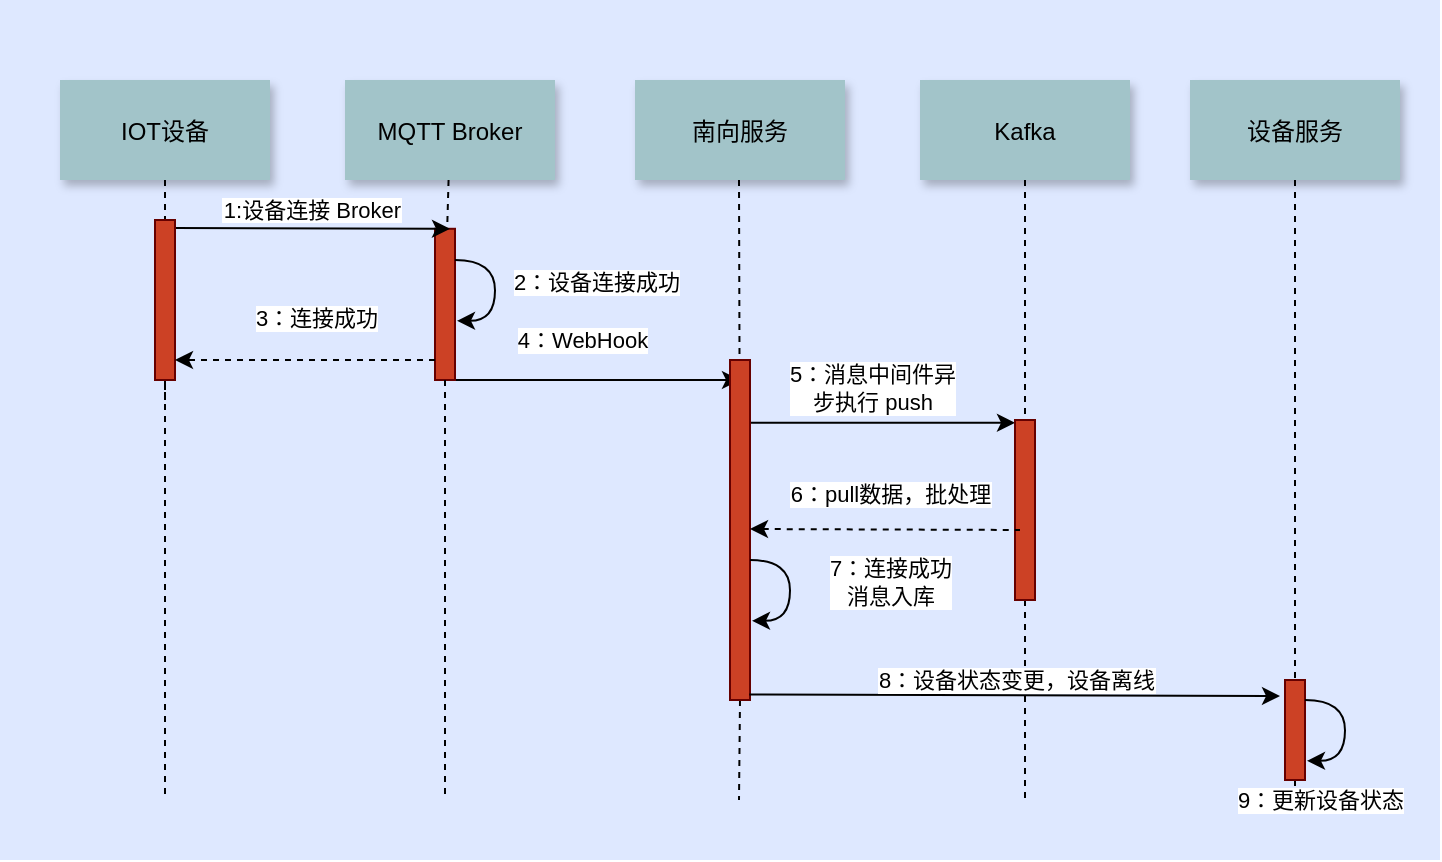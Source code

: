 <mxfile version="14.2.9" type="github">
  <diagram id="VvyG5RbCxfyscHtyyaEf" name="第 1 页">
    <mxGraphModel dx="860" dy="474" grid="0" gridSize="10" guides="1" tooltips="1" connect="1" arrows="1" fold="1" page="0" pageScale="1" pageWidth="827" pageHeight="1169" math="0" shadow="0">
      <root>
        <mxCell id="0" />
        <mxCell id="1" parent="0" />
        <mxCell id="AgHkcmkOBM7y0kxUVe3D-1" value="" style="fillColor=#DEE8FF;strokeColor=none" vertex="1" parent="1">
          <mxGeometry x="80" y="20" width="720" height="430" as="geometry" />
        </mxCell>
        <mxCell id="AgHkcmkOBM7y0kxUVe3D-2" value="IOT设备" style="shadow=1;fillColor=#A2C4C9;strokeColor=none" vertex="1" parent="1">
          <mxGeometry x="110" y="60" width="105" height="50" as="geometry" />
        </mxCell>
        <mxCell id="AgHkcmkOBM7y0kxUVe3D-3" value="" style="edgeStyle=orthogonalEdgeStyle;rounded=0;orthogonalLoop=1;jettySize=auto;html=1;entryX=0;entryY=0.25;entryDx=0;entryDy=0;" edge="1" parent="1">
          <mxGeometry relative="1" as="geometry">
            <mxPoint x="450" y="210" as="targetPoint" />
            <Array as="points">
              <mxPoint x="382.5" y="210" />
              <mxPoint x="382.5" y="210" />
            </Array>
            <mxPoint x="307.5" y="210" as="sourcePoint" />
          </mxGeometry>
        </mxCell>
        <mxCell id="AgHkcmkOBM7y0kxUVe3D-4" value="4：WebHook" style="edgeLabel;html=1;align=center;verticalAlign=middle;resizable=0;points=[];" vertex="1" connectable="0" parent="AgHkcmkOBM7y0kxUVe3D-3">
          <mxGeometry x="-0.372" y="1" relative="1" as="geometry">
            <mxPoint x="19" y="-19" as="offset" />
          </mxGeometry>
        </mxCell>
        <mxCell id="AgHkcmkOBM7y0kxUVe3D-5" value="" style="fillColor=#CC4125;strokeColor=#660000" vertex="1" parent="1">
          <mxGeometry x="297.5" y="134.39" width="10" height="75.61" as="geometry" />
        </mxCell>
        <mxCell id="AgHkcmkOBM7y0kxUVe3D-6" value="MQTT Broker" style="shadow=1;fillColor=#A2C4C9;strokeColor=none" vertex="1" parent="1">
          <mxGeometry x="252.5" y="60" width="105" height="50" as="geometry" />
        </mxCell>
        <mxCell id="AgHkcmkOBM7y0kxUVe3D-7" value="" style="edgeStyle=none;endArrow=none;dashed=1" edge="1" parent="1" source="AgHkcmkOBM7y0kxUVe3D-6" target="AgHkcmkOBM7y0kxUVe3D-5">
          <mxGeometry x="229.835" y="165" width="100" height="100" as="geometry">
            <mxPoint x="304.759" y="110" as="sourcePoint" />
            <mxPoint x="305.076" y="165" as="targetPoint" />
          </mxGeometry>
        </mxCell>
        <mxCell id="AgHkcmkOBM7y0kxUVe3D-8" value="南向服务" style="shadow=1;fillColor=#A2C4C9;strokeColor=none" vertex="1" parent="1">
          <mxGeometry x="397.504" y="60.0" width="105" height="50" as="geometry" />
        </mxCell>
        <mxCell id="AgHkcmkOBM7y0kxUVe3D-9" value="Kafka" style="shadow=1;fillColor=#A2C4C9;strokeColor=none" vertex="1" parent="1">
          <mxGeometry x="540" y="60" width="105" height="50" as="geometry" />
        </mxCell>
        <mxCell id="AgHkcmkOBM7y0kxUVe3D-10" value="" style="edgeStyle=elbowEdgeStyle;elbow=horizontal;endArrow=none;dashed=1" edge="1" parent="1" source="AgHkcmkOBM7y0kxUVe3D-2">
          <mxGeometry x="187.5" y="310" width="100" height="100" as="geometry">
            <mxPoint x="187.5" y="410" as="sourcePoint" />
            <mxPoint x="162.5" y="220" as="targetPoint" />
          </mxGeometry>
        </mxCell>
        <mxCell id="AgHkcmkOBM7y0kxUVe3D-11" value="" style="edgeStyle=none;dashed=1;endArrow=none" edge="1" parent="1">
          <mxGeometry x="7.5" y="270" width="100" height="100" as="geometry">
            <mxPoint x="162.5" y="180" as="sourcePoint" />
            <mxPoint x="162.5" y="420" as="targetPoint" />
          </mxGeometry>
        </mxCell>
        <mxCell id="AgHkcmkOBM7y0kxUVe3D-12" value="1:设备连接 Broker" style="edgeStyle=none;verticalLabelPosition=top;verticalAlign=bottom;entryX=0.75;entryY=0;entryDx=0;entryDy=0;" edge="1" parent="1" target="AgHkcmkOBM7y0kxUVe3D-5">
          <mxGeometry x="200.455" y="47.096" width="100" height="100" as="geometry">
            <mxPoint x="167.5" y="134" as="sourcePoint" />
            <mxPoint x="277.5" y="134.386" as="targetPoint" />
          </mxGeometry>
        </mxCell>
        <mxCell id="AgHkcmkOBM7y0kxUVe3D-13" value="" style="edgeStyle=none;endArrow=none;dashed=1;exitX=0.5;exitY=1;exitDx=0;exitDy=0;" edge="1" parent="1" source="AgHkcmkOBM7y0kxUVe3D-24">
          <mxGeometry x="388.988" y="145.0" width="100" height="100" as="geometry">
            <mxPoint x="449.786" y="380" as="sourcePoint" />
            <mxPoint x="449.5" y="420" as="targetPoint" />
          </mxGeometry>
        </mxCell>
        <mxCell id="AgHkcmkOBM7y0kxUVe3D-14" value="" style="edgeStyle=none;endArrow=none;dashed=1" edge="1" parent="1" source="AgHkcmkOBM7y0kxUVe3D-26">
          <mxGeometry x="531.988" y="145.0" width="100" height="100" as="geometry">
            <mxPoint x="592.509" y="80" as="sourcePoint" />
            <mxPoint x="592.5" y="420" as="targetPoint" />
          </mxGeometry>
        </mxCell>
        <mxCell id="AgHkcmkOBM7y0kxUVe3D-15" value="" style="fillColor=#CC4125;strokeColor=#660000" vertex="1" parent="1">
          <mxGeometry x="157.5" y="130" width="10" height="80" as="geometry" />
        </mxCell>
        <mxCell id="AgHkcmkOBM7y0kxUVe3D-16" style="edgeStyle=orthogonalEdgeStyle;curved=1;rounded=0;orthogonalLoop=1;jettySize=auto;html=1;exitX=0.928;exitY=0.095;exitDx=0;exitDy=0;exitPerimeter=0;" edge="1" parent="1">
          <mxGeometry relative="1" as="geometry">
            <mxPoint x="307.5" y="150.008" as="sourcePoint" />
            <mxPoint x="308.5" y="180.4" as="targetPoint" />
            <Array as="points">
              <mxPoint x="327.5" y="150.4" />
              <mxPoint x="327.5" y="180.4" />
              <mxPoint x="308.5" y="180.4" />
            </Array>
          </mxGeometry>
        </mxCell>
        <mxCell id="AgHkcmkOBM7y0kxUVe3D-17" value="2：设备连接成功" style="edgeLabel;html=1;align=center;verticalAlign=middle;resizable=0;points=[];" vertex="1" connectable="0" parent="AgHkcmkOBM7y0kxUVe3D-16">
          <mxGeometry x="-0.314" y="-1" relative="1" as="geometry">
            <mxPoint x="51" y="6.73" as="offset" />
          </mxGeometry>
        </mxCell>
        <mxCell id="AgHkcmkOBM7y0kxUVe3D-18" style="edgeStyle=orthogonalEdgeStyle;rounded=0;orthogonalLoop=1;jettySize=auto;html=1;exitX=0.95;exitY=0.333;exitDx=0;exitDy=0;entryX=0.028;entryY=0.089;entryDx=0;entryDy=0;exitPerimeter=0;entryPerimeter=0;" edge="1" parent="1">
          <mxGeometry relative="1" as="geometry">
            <Array as="points">
              <mxPoint x="454.22" y="231.39" />
            </Array>
            <mxPoint x="454.22" y="220" as="sourcePoint" />
            <mxPoint x="587.5" y="231.4" as="targetPoint" />
          </mxGeometry>
        </mxCell>
        <mxCell id="AgHkcmkOBM7y0kxUVe3D-19" value="5：消息中间件异&lt;br&gt;步执行 push" style="edgeLabel;html=1;align=center;verticalAlign=middle;resizable=0;points=[];" vertex="1" connectable="0" parent="AgHkcmkOBM7y0kxUVe3D-18">
          <mxGeometry x="-0.328" y="-1" relative="1" as="geometry">
            <mxPoint x="24.68" y="-18.71" as="offset" />
          </mxGeometry>
        </mxCell>
        <mxCell id="AgHkcmkOBM7y0kxUVe3D-20" value="" style="edgeStyle=none;endArrow=none;dashed=1" edge="1" parent="1" source="AgHkcmkOBM7y0kxUVe3D-24">
          <mxGeometry x="388.988" y="145.0" width="100" height="100" as="geometry">
            <mxPoint x="449.5" y="80" as="sourcePoint" />
            <mxPoint x="449.944" y="320" as="targetPoint" />
          </mxGeometry>
        </mxCell>
        <mxCell id="AgHkcmkOBM7y0kxUVe3D-21" value="" style="edgeStyle=none;endArrow=none;dashed=1" edge="1" parent="1" source="AgHkcmkOBM7y0kxUVe3D-5">
          <mxGeometry x="334.071" y="309.697" width="100" height="100" as="geometry">
            <mxPoint x="302.5" y="480" as="sourcePoint" />
            <mxPoint x="302.5" y="420" as="targetPoint" />
          </mxGeometry>
        </mxCell>
        <mxCell id="AgHkcmkOBM7y0kxUVe3D-22" value="" style="edgeStyle=orthogonalEdgeStyle;rounded=0;orthogonalLoop=1;jettySize=auto;html=1;dashed=1;" edge="1" parent="1">
          <mxGeometry relative="1" as="geometry">
            <mxPoint x="167.5" y="200" as="targetPoint" />
            <Array as="points">
              <mxPoint x="207.5" y="200" />
              <mxPoint x="207.5" y="200" />
            </Array>
            <mxPoint x="297.5" y="200" as="sourcePoint" />
          </mxGeometry>
        </mxCell>
        <mxCell id="AgHkcmkOBM7y0kxUVe3D-23" value="3：连接成功" style="edgeLabel;html=1;align=center;verticalAlign=middle;resizable=0;points=[];" vertex="1" connectable="0" parent="AgHkcmkOBM7y0kxUVe3D-22">
          <mxGeometry x="-0.372" y="1" relative="1" as="geometry">
            <mxPoint x="-19" y="-22.69" as="offset" />
          </mxGeometry>
        </mxCell>
        <mxCell id="AgHkcmkOBM7y0kxUVe3D-24" value="" style="fillColor=#CC4125;strokeColor=#660000" vertex="1" parent="1">
          <mxGeometry x="445" y="200" width="10" height="170" as="geometry" />
        </mxCell>
        <mxCell id="AgHkcmkOBM7y0kxUVe3D-25" value="" style="edgeStyle=none;endArrow=none;dashed=1" edge="1" parent="1" target="AgHkcmkOBM7y0kxUVe3D-24">
          <mxGeometry x="388.988" y="175.0" width="100" height="100" as="geometry">
            <mxPoint x="449.5" y="110" as="sourcePoint" />
            <mxPoint x="449.944" y="350" as="targetPoint" />
          </mxGeometry>
        </mxCell>
        <mxCell id="AgHkcmkOBM7y0kxUVe3D-26" value="" style="fillColor=#CC4125;strokeColor=#660000" vertex="1" parent="1">
          <mxGeometry x="587.5" y="230" width="10" height="90" as="geometry" />
        </mxCell>
        <mxCell id="AgHkcmkOBM7y0kxUVe3D-27" value="" style="edgeStyle=none;endArrow=none;dashed=1" edge="1" parent="1" source="AgHkcmkOBM7y0kxUVe3D-9" target="AgHkcmkOBM7y0kxUVe3D-26">
          <mxGeometry x="531.988" y="175.0" width="100" height="100" as="geometry">
            <mxPoint x="592.5" y="110" as="sourcePoint" />
            <mxPoint x="592.5" y="450" as="targetPoint" />
          </mxGeometry>
        </mxCell>
        <mxCell id="AgHkcmkOBM7y0kxUVe3D-28" style="edgeStyle=orthogonalEdgeStyle;rounded=0;orthogonalLoop=1;jettySize=auto;html=1;startArrow=classic;startFill=1;endArrow=none;endFill=0;dashed=1;entryX=0.25;entryY=0.611;entryDx=0;entryDy=0;entryPerimeter=0;" edge="1" parent="1" target="AgHkcmkOBM7y0kxUVe3D-26">
          <mxGeometry relative="1" as="geometry">
            <Array as="points" />
            <mxPoint x="455" y="284.5" as="sourcePoint" />
            <mxPoint x="580" y="285" as="targetPoint" />
          </mxGeometry>
        </mxCell>
        <mxCell id="AgHkcmkOBM7y0kxUVe3D-29" value="6：pull数据，批处理" style="edgeLabel;html=1;align=center;verticalAlign=middle;resizable=0;points=[];" vertex="1" connectable="0" parent="AgHkcmkOBM7y0kxUVe3D-28">
          <mxGeometry x="-0.328" y="-1" relative="1" as="geometry">
            <mxPoint x="24.68" y="-18.71" as="offset" />
          </mxGeometry>
        </mxCell>
        <mxCell id="AgHkcmkOBM7y0kxUVe3D-30" style="edgeStyle=orthogonalEdgeStyle;curved=1;rounded=0;orthogonalLoop=1;jettySize=auto;html=1;exitX=0.928;exitY=0.095;exitDx=0;exitDy=0;exitPerimeter=0;" edge="1" parent="1">
          <mxGeometry relative="1" as="geometry">
            <mxPoint x="455.0" y="300.008" as="sourcePoint" />
            <mxPoint x="456" y="330.4" as="targetPoint" />
            <Array as="points">
              <mxPoint x="475" y="300.4" />
              <mxPoint x="475" y="330.4" />
              <mxPoint x="456" y="330.4" />
            </Array>
          </mxGeometry>
        </mxCell>
        <mxCell id="AgHkcmkOBM7y0kxUVe3D-31" value="7：连接成功&lt;br&gt;消息入库" style="edgeLabel;html=1;align=center;verticalAlign=middle;resizable=0;points=[];" vertex="1" connectable="0" parent="AgHkcmkOBM7y0kxUVe3D-30">
          <mxGeometry x="-0.314" y="-1" relative="1" as="geometry">
            <mxPoint x="51" y="6.73" as="offset" />
          </mxGeometry>
        </mxCell>
        <mxCell id="AgHkcmkOBM7y0kxUVe3D-32" value="设备服务" style="shadow=1;fillColor=#A2C4C9;strokeColor=none" vertex="1" parent="1">
          <mxGeometry x="675" y="60" width="105" height="50" as="geometry" />
        </mxCell>
        <mxCell id="AgHkcmkOBM7y0kxUVe3D-33" value="" style="edgeStyle=none;endArrow=none;dashed=1" edge="1" parent="1" source="AgHkcmkOBM7y0kxUVe3D-34">
          <mxGeometry x="666.988" y="145.0" width="100" height="100" as="geometry">
            <mxPoint x="727.509" y="80" as="sourcePoint" />
            <mxPoint x="727.5" y="420" as="targetPoint" />
          </mxGeometry>
        </mxCell>
        <mxCell id="AgHkcmkOBM7y0kxUVe3D-34" value="" style="fillColor=#CC4125;strokeColor=#660000" vertex="1" parent="1">
          <mxGeometry x="722.5" y="360" width="10" height="50" as="geometry" />
        </mxCell>
        <mxCell id="AgHkcmkOBM7y0kxUVe3D-35" value="" style="edgeStyle=none;endArrow=none;dashed=1" edge="1" parent="1" source="AgHkcmkOBM7y0kxUVe3D-32" target="AgHkcmkOBM7y0kxUVe3D-34">
          <mxGeometry x="666.988" y="175.0" width="100" height="100" as="geometry">
            <mxPoint x="727.5" y="110" as="sourcePoint" />
            <mxPoint x="727.5" y="450" as="targetPoint" />
          </mxGeometry>
        </mxCell>
        <mxCell id="AgHkcmkOBM7y0kxUVe3D-36" style="edgeStyle=orthogonalEdgeStyle;rounded=0;orthogonalLoop=1;jettySize=auto;html=1;exitX=0.965;exitY=0.984;exitDx=0;exitDy=0;exitPerimeter=0;" edge="1" parent="1" source="AgHkcmkOBM7y0kxUVe3D-24">
          <mxGeometry relative="1" as="geometry">
            <Array as="points">
              <mxPoint x="460" y="367" />
            </Array>
            <mxPoint x="460" y="370" as="sourcePoint" />
            <mxPoint x="720" y="368" as="targetPoint" />
          </mxGeometry>
        </mxCell>
        <mxCell id="AgHkcmkOBM7y0kxUVe3D-37" value="8：设备状态变更，设备离线" style="edgeLabel;html=1;align=center;verticalAlign=middle;resizable=0;points=[];" vertex="1" connectable="0" parent="AgHkcmkOBM7y0kxUVe3D-36">
          <mxGeometry x="-0.328" y="-1" relative="1" as="geometry">
            <mxPoint x="43.69" y="-8.55" as="offset" />
          </mxGeometry>
        </mxCell>
        <mxCell id="AgHkcmkOBM7y0kxUVe3D-38" style="edgeStyle=orthogonalEdgeStyle;curved=1;rounded=0;orthogonalLoop=1;jettySize=auto;html=1;exitX=0.928;exitY=0.095;exitDx=0;exitDy=0;exitPerimeter=0;" edge="1" parent="1">
          <mxGeometry relative="1" as="geometry">
            <mxPoint x="732.5" y="370.008" as="sourcePoint" />
            <mxPoint x="733.5" y="400.4" as="targetPoint" />
            <Array as="points">
              <mxPoint x="752.5" y="370.4" />
              <mxPoint x="752.5" y="400.4" />
              <mxPoint x="733.5" y="400.4" />
            </Array>
          </mxGeometry>
        </mxCell>
        <mxCell id="AgHkcmkOBM7y0kxUVe3D-39" value="9：更新设备状态" style="edgeLabel;html=1;align=center;verticalAlign=middle;resizable=0;points=[];" vertex="1" connectable="0" parent="AgHkcmkOBM7y0kxUVe3D-38">
          <mxGeometry x="-0.314" y="-1" relative="1" as="geometry">
            <mxPoint x="-11.5" y="45.83" as="offset" />
          </mxGeometry>
        </mxCell>
      </root>
    </mxGraphModel>
  </diagram>
</mxfile>
